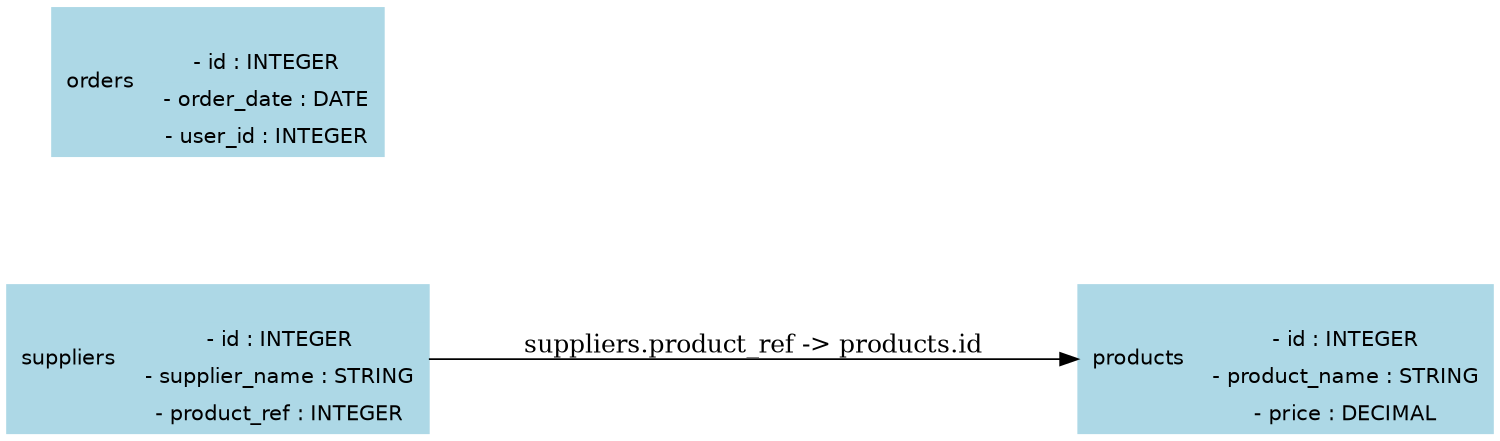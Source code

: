 digraph "ER Diagram" {
	concentrate=true dpi=300 nodesep=1.0 rankdir=LR ranksep=1.5 size="10,10!"
	suppliers [label="{ suppliers | { | - id : INTEGER | - supplier_name : STRING | - product_ref : INTEGER } }" color=lightblue fontname=Helvetica fontsize=12 shape=record style=filled]
	products [label="{ products | { | - id : INTEGER | - product_name : STRING | - price : DECIMAL } }" color=lightblue fontname=Helvetica fontsize=12 shape=record style=filled]
	orders [label="{ orders | { | - id : INTEGER | - order_date : DATE | - user_id : INTEGER } }" color=lightblue fontname=Helvetica fontsize=12 shape=record style=filled]
	suppliers:product_ref -> products:id [label="suppliers.product_ref -> products.id" color=black style=solid]
}
